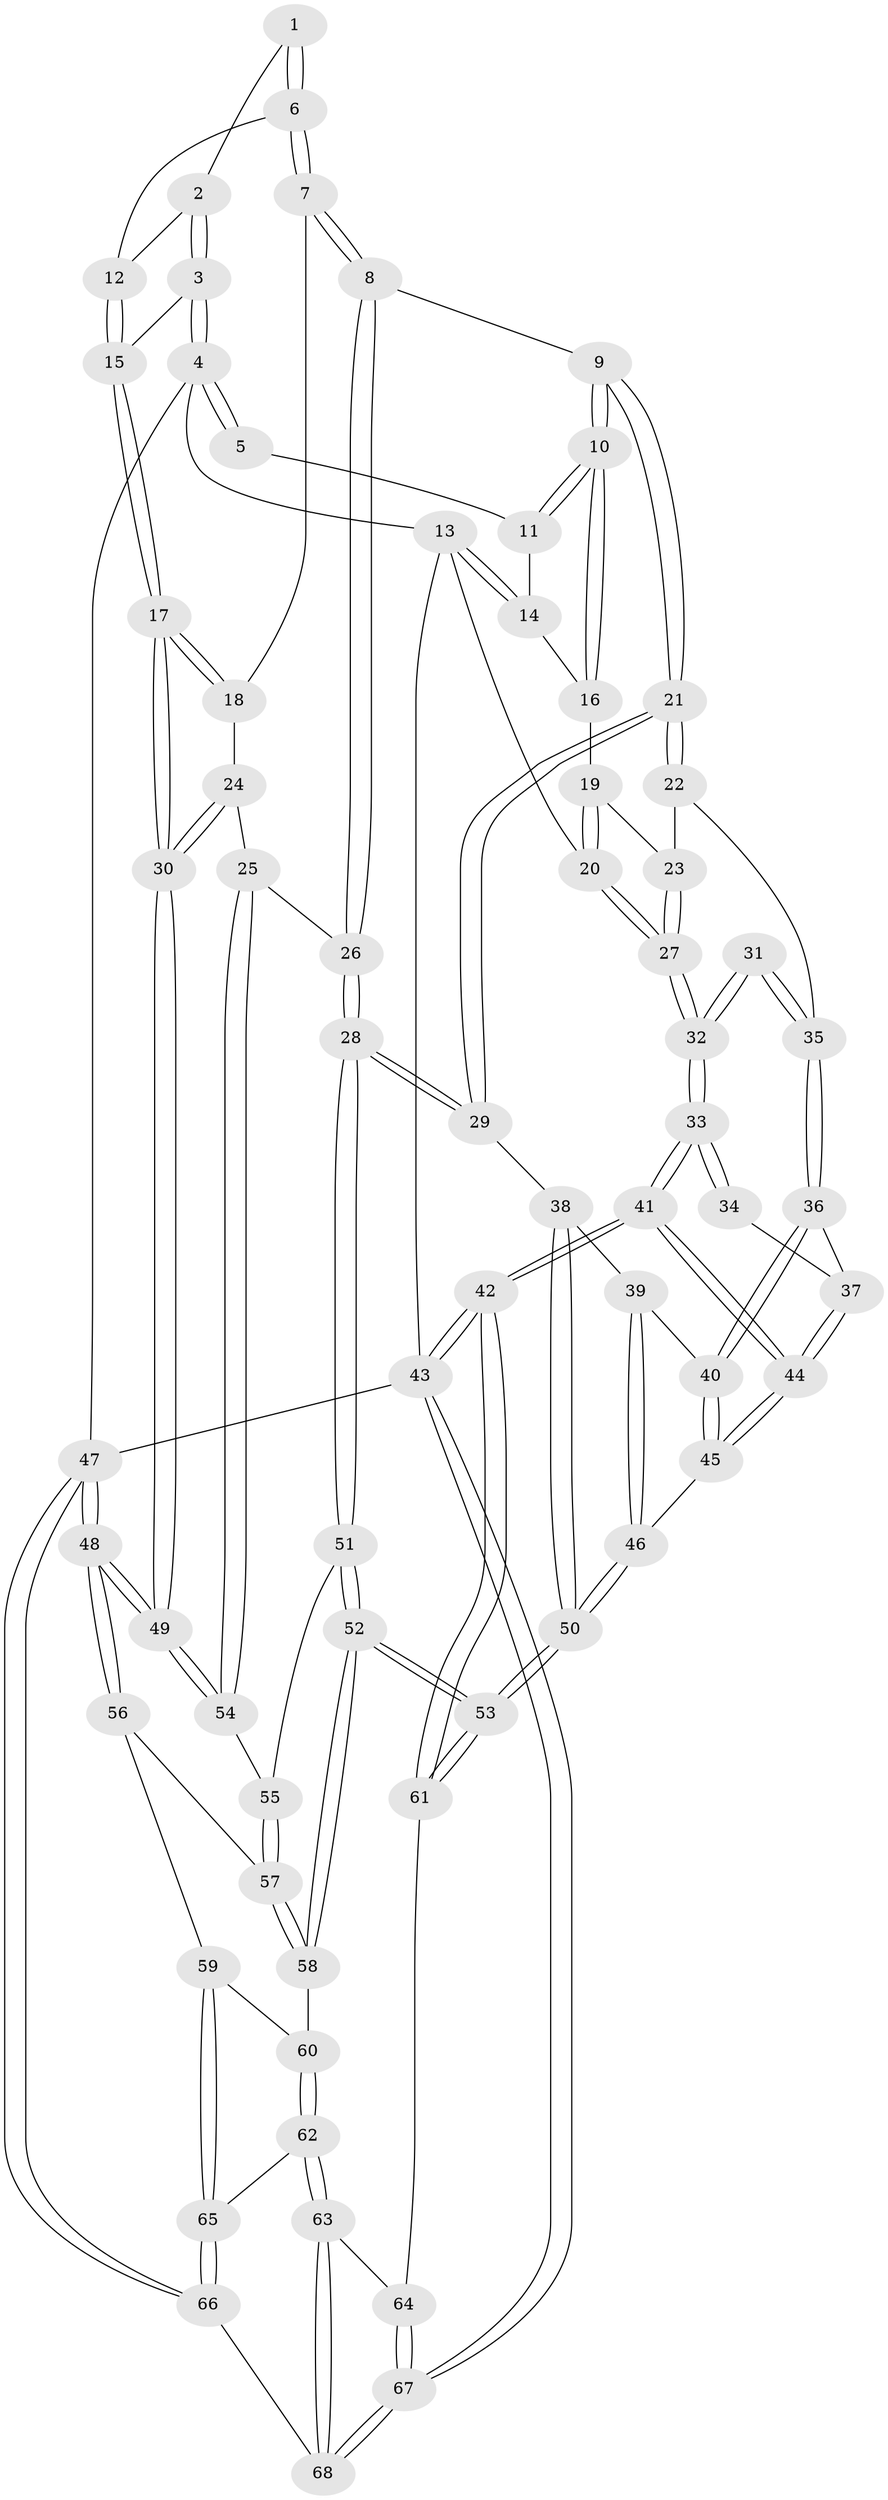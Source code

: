 // Generated by graph-tools (version 1.1) at 2025/27/03/15/25 16:27:56]
// undirected, 68 vertices, 167 edges
graph export_dot {
graph [start="1"]
  node [color=gray90,style=filled];
  1 [pos="+0.8383696582951751+0.01362143403716659"];
  2 [pos="+0.8762930837554271+0.04555133008343072"];
  3 [pos="+1+0"];
  4 [pos="+1+0"];
  5 [pos="+0.7529937421318059+0"];
  6 [pos="+0.788351907263758+0.1292311979050119"];
  7 [pos="+0.7249803120980057+0.19769630722584808"];
  8 [pos="+0.5903475925732495+0.19793316729128244"];
  9 [pos="+0.5830242008545515+0.1931011923920848"];
  10 [pos="+0.5505528537540301+0.13283774637076132"];
  11 [pos="+0.5779585473671063+0"];
  12 [pos="+0.9147935112877553+0.10626010882921078"];
  13 [pos="+0+0"];
  14 [pos="+0+0"];
  15 [pos="+1+0.2715981255616849"];
  16 [pos="+0.3764888415200174+0.146670702391241"];
  17 [pos="+1+0.2895530815136527"];
  18 [pos="+0.7678314028747583+0.2172336093952795"];
  19 [pos="+0.2742961604965248+0.2054251748343602"];
  20 [pos="+0+0"];
  21 [pos="+0.40878900646923005+0.39403878901226436"];
  22 [pos="+0.2434750894494759+0.33556467582137695"];
  23 [pos="+0.24350795388758822+0.2944831769454077"];
  24 [pos="+0.8116158442033986+0.37732971813048466"];
  25 [pos="+0.6981709856914584+0.4619899497997361"];
  26 [pos="+0.6750530896061081+0.4467316627279588"];
  27 [pos="+0+0.019070639508963684"];
  28 [pos="+0.4878536452362828+0.5418614761981139"];
  29 [pos="+0.4231842208750152+0.47703227937447396"];
  30 [pos="+1+0.34090291154667246"];
  31 [pos="+0.11365894226305677+0.37085934515497543"];
  32 [pos="+0+0.039872466877231116"];
  33 [pos="+0+0.5696794052794586"];
  34 [pos="+0.1123945433290148+0.3740126970607646"];
  35 [pos="+0.24188904870124667+0.3371173897196186"];
  36 [pos="+0.23143642729127797+0.49411569435374136"];
  37 [pos="+0.11566614059406044+0.48526970322848345"];
  38 [pos="+0.3333375885422898+0.5226094117306275"];
  39 [pos="+0.2422016447434575+0.5081938275271233"];
  40 [pos="+0.23670524746037183+0.5049793015929125"];
  41 [pos="+0+0.7482070396451103"];
  42 [pos="+0+1"];
  43 [pos="+0+1"];
  44 [pos="+0+0.6978254974821088"];
  45 [pos="+0.09405470417059358+0.676896716538313"];
  46 [pos="+0.27971808814257015+0.699300641968"];
  47 [pos="+1+1"];
  48 [pos="+1+0.7721032071194949"];
  49 [pos="+1+0.5872101684963235"];
  50 [pos="+0.30364778131276016+0.7078090484207951"];
  51 [pos="+0.49109490586492266+0.6469967052555555"];
  52 [pos="+0.4699850485652724+0.7042631055289925"];
  53 [pos="+0.3707857695939682+0.7589171158002291"];
  54 [pos="+0.7670079356232756+0.5644077380442906"];
  55 [pos="+0.7345157270614192+0.6152307888930715"];
  56 [pos="+0.7267342999959163+0.7305490893431018"];
  57 [pos="+0.7213633293504428+0.706017936155003"];
  58 [pos="+0.5099030099256394+0.7300656689204909"];
  59 [pos="+0.7216186127100728+0.7854421633015447"];
  60 [pos="+0.5364246145228988+0.760280262515118"];
  61 [pos="+0.3640724116064046+0.7960340307123819"];
  62 [pos="+0.5839021637440172+0.8500897001092341"];
  63 [pos="+0.48523175868577517+1"];
  64 [pos="+0.3838680417102928+0.8556811528602297"];
  65 [pos="+0.7346041984595235+0.8702568487710586"];
  66 [pos="+1+1"];
  67 [pos="+0+1"];
  68 [pos="+0.5156395381765089+1"];
  1 -- 2;
  1 -- 6;
  1 -- 6;
  2 -- 3;
  2 -- 3;
  2 -- 12;
  3 -- 4;
  3 -- 4;
  3 -- 15;
  4 -- 5;
  4 -- 5;
  4 -- 13;
  4 -- 47;
  5 -- 11;
  6 -- 7;
  6 -- 7;
  6 -- 12;
  7 -- 8;
  7 -- 8;
  7 -- 18;
  8 -- 9;
  8 -- 26;
  8 -- 26;
  9 -- 10;
  9 -- 10;
  9 -- 21;
  9 -- 21;
  10 -- 11;
  10 -- 11;
  10 -- 16;
  10 -- 16;
  11 -- 14;
  12 -- 15;
  12 -- 15;
  13 -- 14;
  13 -- 14;
  13 -- 20;
  13 -- 43;
  14 -- 16;
  15 -- 17;
  15 -- 17;
  16 -- 19;
  17 -- 18;
  17 -- 18;
  17 -- 30;
  17 -- 30;
  18 -- 24;
  19 -- 20;
  19 -- 20;
  19 -- 23;
  20 -- 27;
  20 -- 27;
  21 -- 22;
  21 -- 22;
  21 -- 29;
  21 -- 29;
  22 -- 23;
  22 -- 35;
  23 -- 27;
  23 -- 27;
  24 -- 25;
  24 -- 30;
  24 -- 30;
  25 -- 26;
  25 -- 54;
  25 -- 54;
  26 -- 28;
  26 -- 28;
  27 -- 32;
  27 -- 32;
  28 -- 29;
  28 -- 29;
  28 -- 51;
  28 -- 51;
  29 -- 38;
  30 -- 49;
  30 -- 49;
  31 -- 32;
  31 -- 32;
  31 -- 35;
  31 -- 35;
  32 -- 33;
  32 -- 33;
  33 -- 34;
  33 -- 34;
  33 -- 41;
  33 -- 41;
  34 -- 37;
  35 -- 36;
  35 -- 36;
  36 -- 37;
  36 -- 40;
  36 -- 40;
  37 -- 44;
  37 -- 44;
  38 -- 39;
  38 -- 50;
  38 -- 50;
  39 -- 40;
  39 -- 46;
  39 -- 46;
  40 -- 45;
  40 -- 45;
  41 -- 42;
  41 -- 42;
  41 -- 44;
  41 -- 44;
  42 -- 43;
  42 -- 43;
  42 -- 61;
  42 -- 61;
  43 -- 67;
  43 -- 67;
  43 -- 47;
  44 -- 45;
  44 -- 45;
  45 -- 46;
  46 -- 50;
  46 -- 50;
  47 -- 48;
  47 -- 48;
  47 -- 66;
  47 -- 66;
  48 -- 49;
  48 -- 49;
  48 -- 56;
  48 -- 56;
  49 -- 54;
  49 -- 54;
  50 -- 53;
  50 -- 53;
  51 -- 52;
  51 -- 52;
  51 -- 55;
  52 -- 53;
  52 -- 53;
  52 -- 58;
  52 -- 58;
  53 -- 61;
  53 -- 61;
  54 -- 55;
  55 -- 57;
  55 -- 57;
  56 -- 57;
  56 -- 59;
  57 -- 58;
  57 -- 58;
  58 -- 60;
  59 -- 60;
  59 -- 65;
  59 -- 65;
  60 -- 62;
  60 -- 62;
  61 -- 64;
  62 -- 63;
  62 -- 63;
  62 -- 65;
  63 -- 64;
  63 -- 68;
  63 -- 68;
  64 -- 67;
  64 -- 67;
  65 -- 66;
  65 -- 66;
  66 -- 68;
  67 -- 68;
  67 -- 68;
}

